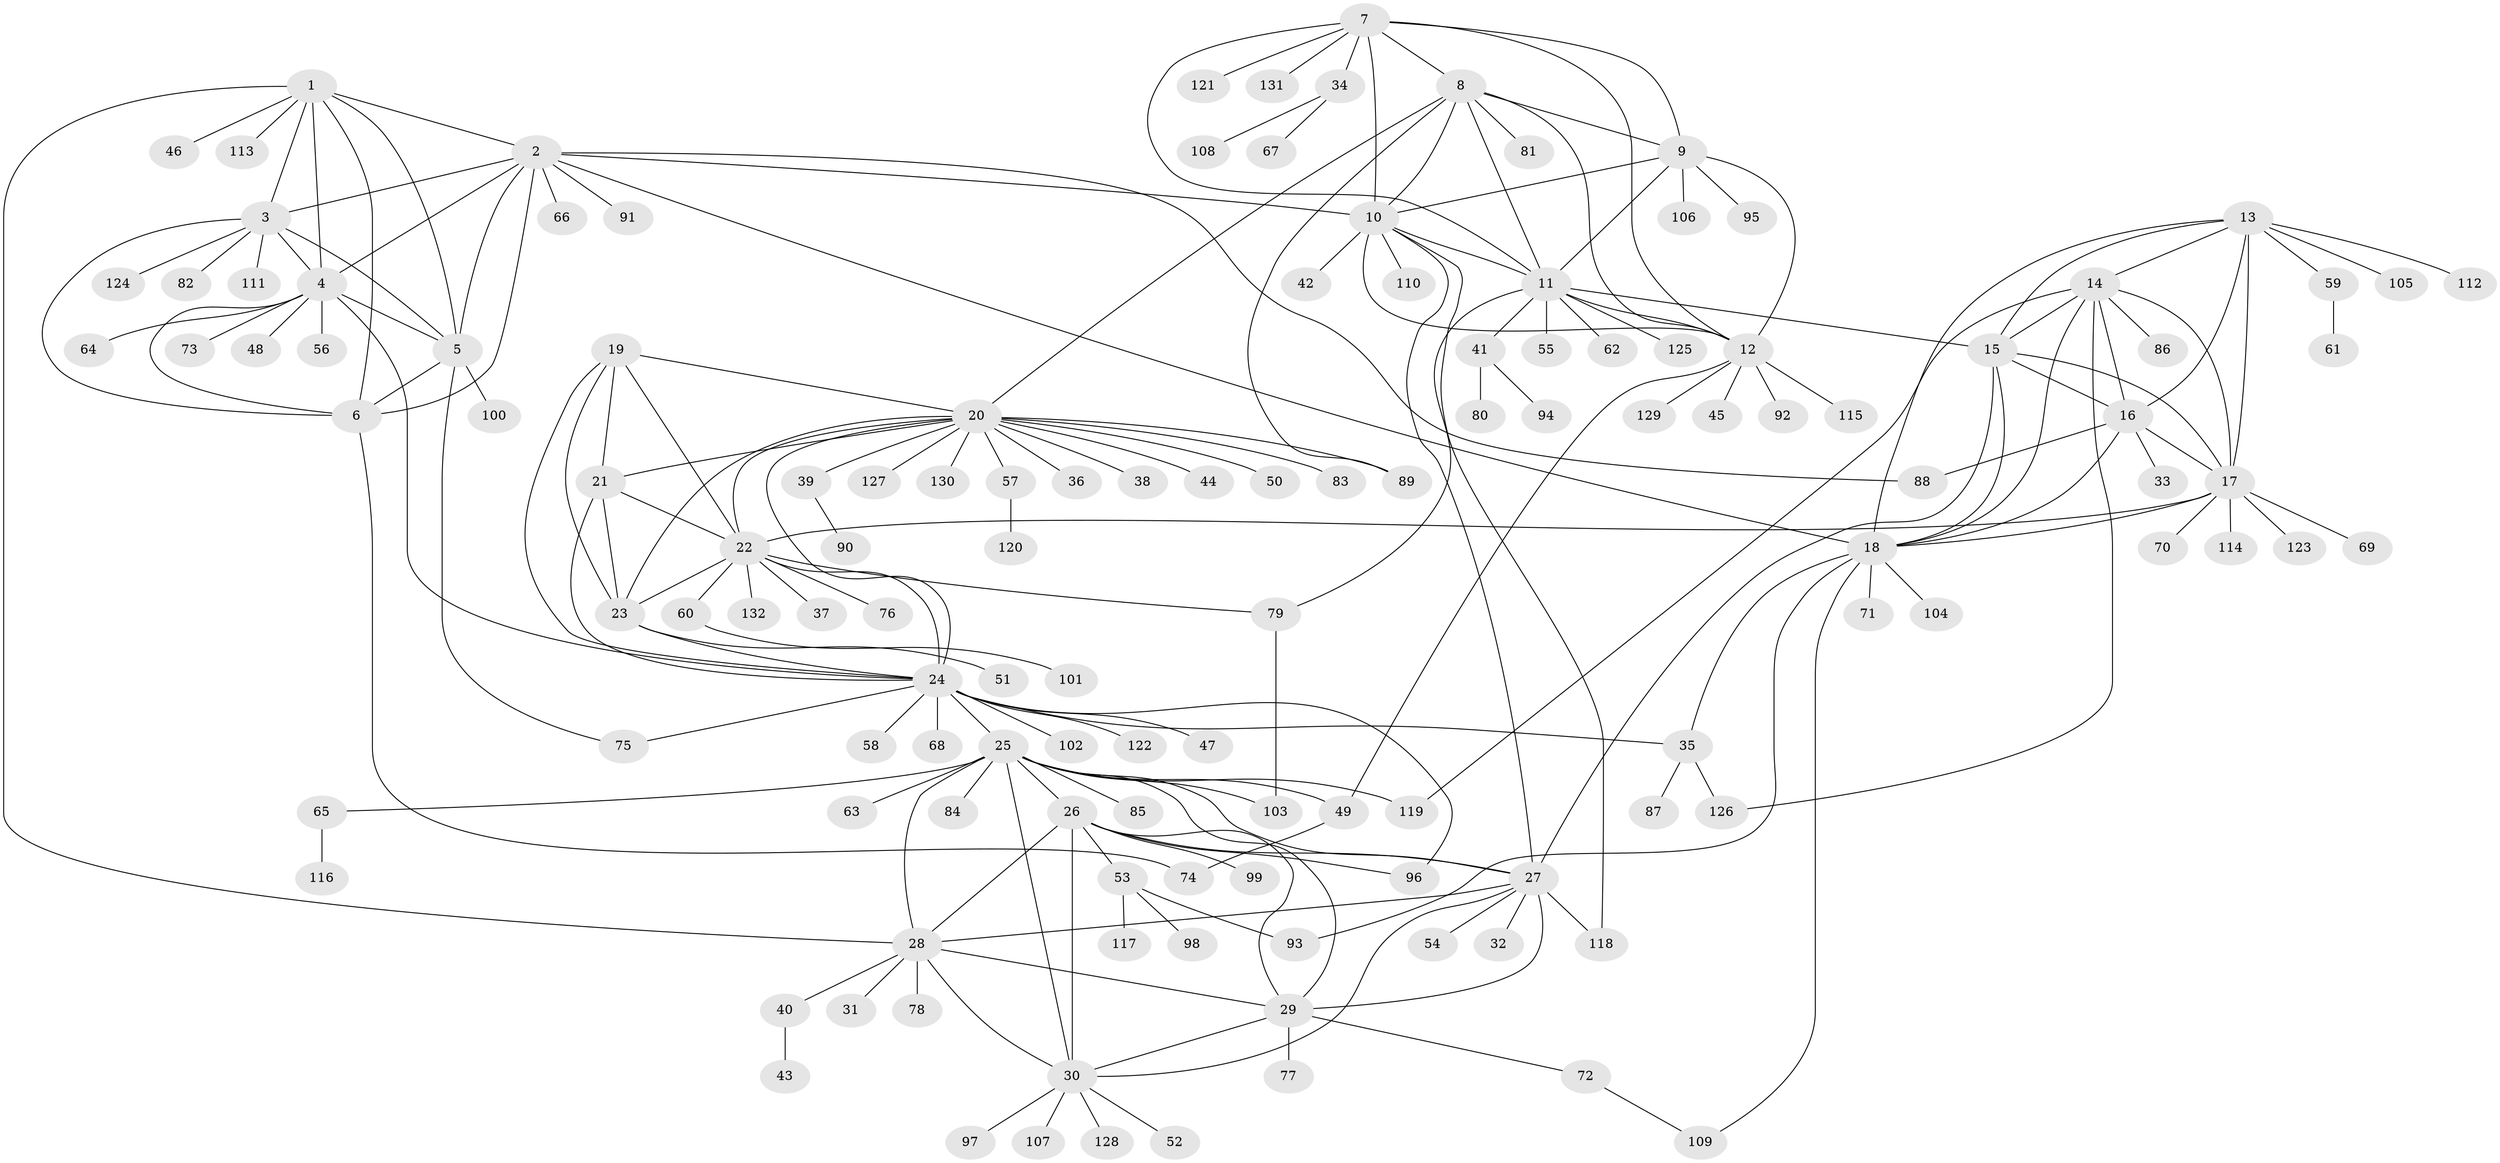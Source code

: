 // Generated by graph-tools (version 1.1) at 2025/11/02/27/25 16:11:34]
// undirected, 132 vertices, 201 edges
graph export_dot {
graph [start="1"]
  node [color=gray90,style=filled];
  1;
  2;
  3;
  4;
  5;
  6;
  7;
  8;
  9;
  10;
  11;
  12;
  13;
  14;
  15;
  16;
  17;
  18;
  19;
  20;
  21;
  22;
  23;
  24;
  25;
  26;
  27;
  28;
  29;
  30;
  31;
  32;
  33;
  34;
  35;
  36;
  37;
  38;
  39;
  40;
  41;
  42;
  43;
  44;
  45;
  46;
  47;
  48;
  49;
  50;
  51;
  52;
  53;
  54;
  55;
  56;
  57;
  58;
  59;
  60;
  61;
  62;
  63;
  64;
  65;
  66;
  67;
  68;
  69;
  70;
  71;
  72;
  73;
  74;
  75;
  76;
  77;
  78;
  79;
  80;
  81;
  82;
  83;
  84;
  85;
  86;
  87;
  88;
  89;
  90;
  91;
  92;
  93;
  94;
  95;
  96;
  97;
  98;
  99;
  100;
  101;
  102;
  103;
  104;
  105;
  106;
  107;
  108;
  109;
  110;
  111;
  112;
  113;
  114;
  115;
  116;
  117;
  118;
  119;
  120;
  121;
  122;
  123;
  124;
  125;
  126;
  127;
  128;
  129;
  130;
  131;
  132;
  1 -- 2;
  1 -- 3;
  1 -- 4;
  1 -- 5;
  1 -- 6;
  1 -- 28;
  1 -- 46;
  1 -- 113;
  2 -- 3;
  2 -- 4;
  2 -- 5;
  2 -- 6;
  2 -- 10;
  2 -- 18;
  2 -- 66;
  2 -- 88;
  2 -- 91;
  3 -- 4;
  3 -- 5;
  3 -- 6;
  3 -- 82;
  3 -- 111;
  3 -- 124;
  4 -- 5;
  4 -- 6;
  4 -- 24;
  4 -- 48;
  4 -- 56;
  4 -- 64;
  4 -- 73;
  5 -- 6;
  5 -- 75;
  5 -- 100;
  6 -- 74;
  7 -- 8;
  7 -- 9;
  7 -- 10;
  7 -- 11;
  7 -- 12;
  7 -- 34;
  7 -- 121;
  7 -- 131;
  8 -- 9;
  8 -- 10;
  8 -- 11;
  8 -- 12;
  8 -- 20;
  8 -- 81;
  8 -- 89;
  9 -- 10;
  9 -- 11;
  9 -- 12;
  9 -- 95;
  9 -- 106;
  10 -- 11;
  10 -- 12;
  10 -- 27;
  10 -- 42;
  10 -- 110;
  10 -- 118;
  11 -- 12;
  11 -- 15;
  11 -- 41;
  11 -- 55;
  11 -- 62;
  11 -- 79;
  11 -- 125;
  12 -- 45;
  12 -- 49;
  12 -- 92;
  12 -- 115;
  12 -- 129;
  13 -- 14;
  13 -- 15;
  13 -- 16;
  13 -- 17;
  13 -- 18;
  13 -- 59;
  13 -- 105;
  13 -- 112;
  14 -- 15;
  14 -- 16;
  14 -- 17;
  14 -- 18;
  14 -- 86;
  14 -- 119;
  14 -- 126;
  15 -- 16;
  15 -- 17;
  15 -- 18;
  15 -- 27;
  16 -- 17;
  16 -- 18;
  16 -- 33;
  16 -- 88;
  17 -- 18;
  17 -- 22;
  17 -- 69;
  17 -- 70;
  17 -- 114;
  17 -- 123;
  18 -- 35;
  18 -- 71;
  18 -- 93;
  18 -- 104;
  18 -- 109;
  19 -- 20;
  19 -- 21;
  19 -- 22;
  19 -- 23;
  19 -- 24;
  20 -- 21;
  20 -- 22;
  20 -- 23;
  20 -- 24;
  20 -- 36;
  20 -- 38;
  20 -- 39;
  20 -- 44;
  20 -- 50;
  20 -- 57;
  20 -- 83;
  20 -- 89;
  20 -- 127;
  20 -- 130;
  21 -- 22;
  21 -- 23;
  21 -- 24;
  22 -- 23;
  22 -- 24;
  22 -- 37;
  22 -- 60;
  22 -- 76;
  22 -- 79;
  22 -- 132;
  23 -- 24;
  23 -- 51;
  24 -- 25;
  24 -- 35;
  24 -- 47;
  24 -- 58;
  24 -- 68;
  24 -- 75;
  24 -- 96;
  24 -- 102;
  24 -- 122;
  25 -- 26;
  25 -- 27;
  25 -- 28;
  25 -- 29;
  25 -- 30;
  25 -- 49;
  25 -- 63;
  25 -- 65;
  25 -- 84;
  25 -- 85;
  25 -- 103;
  25 -- 119;
  26 -- 27;
  26 -- 28;
  26 -- 29;
  26 -- 30;
  26 -- 53;
  26 -- 96;
  26 -- 99;
  27 -- 28;
  27 -- 29;
  27 -- 30;
  27 -- 32;
  27 -- 54;
  27 -- 118;
  28 -- 29;
  28 -- 30;
  28 -- 31;
  28 -- 40;
  28 -- 78;
  29 -- 30;
  29 -- 72;
  29 -- 77;
  30 -- 52;
  30 -- 97;
  30 -- 107;
  30 -- 128;
  34 -- 67;
  34 -- 108;
  35 -- 87;
  35 -- 126;
  39 -- 90;
  40 -- 43;
  41 -- 80;
  41 -- 94;
  49 -- 74;
  53 -- 93;
  53 -- 98;
  53 -- 117;
  57 -- 120;
  59 -- 61;
  60 -- 101;
  65 -- 116;
  72 -- 109;
  79 -- 103;
}
